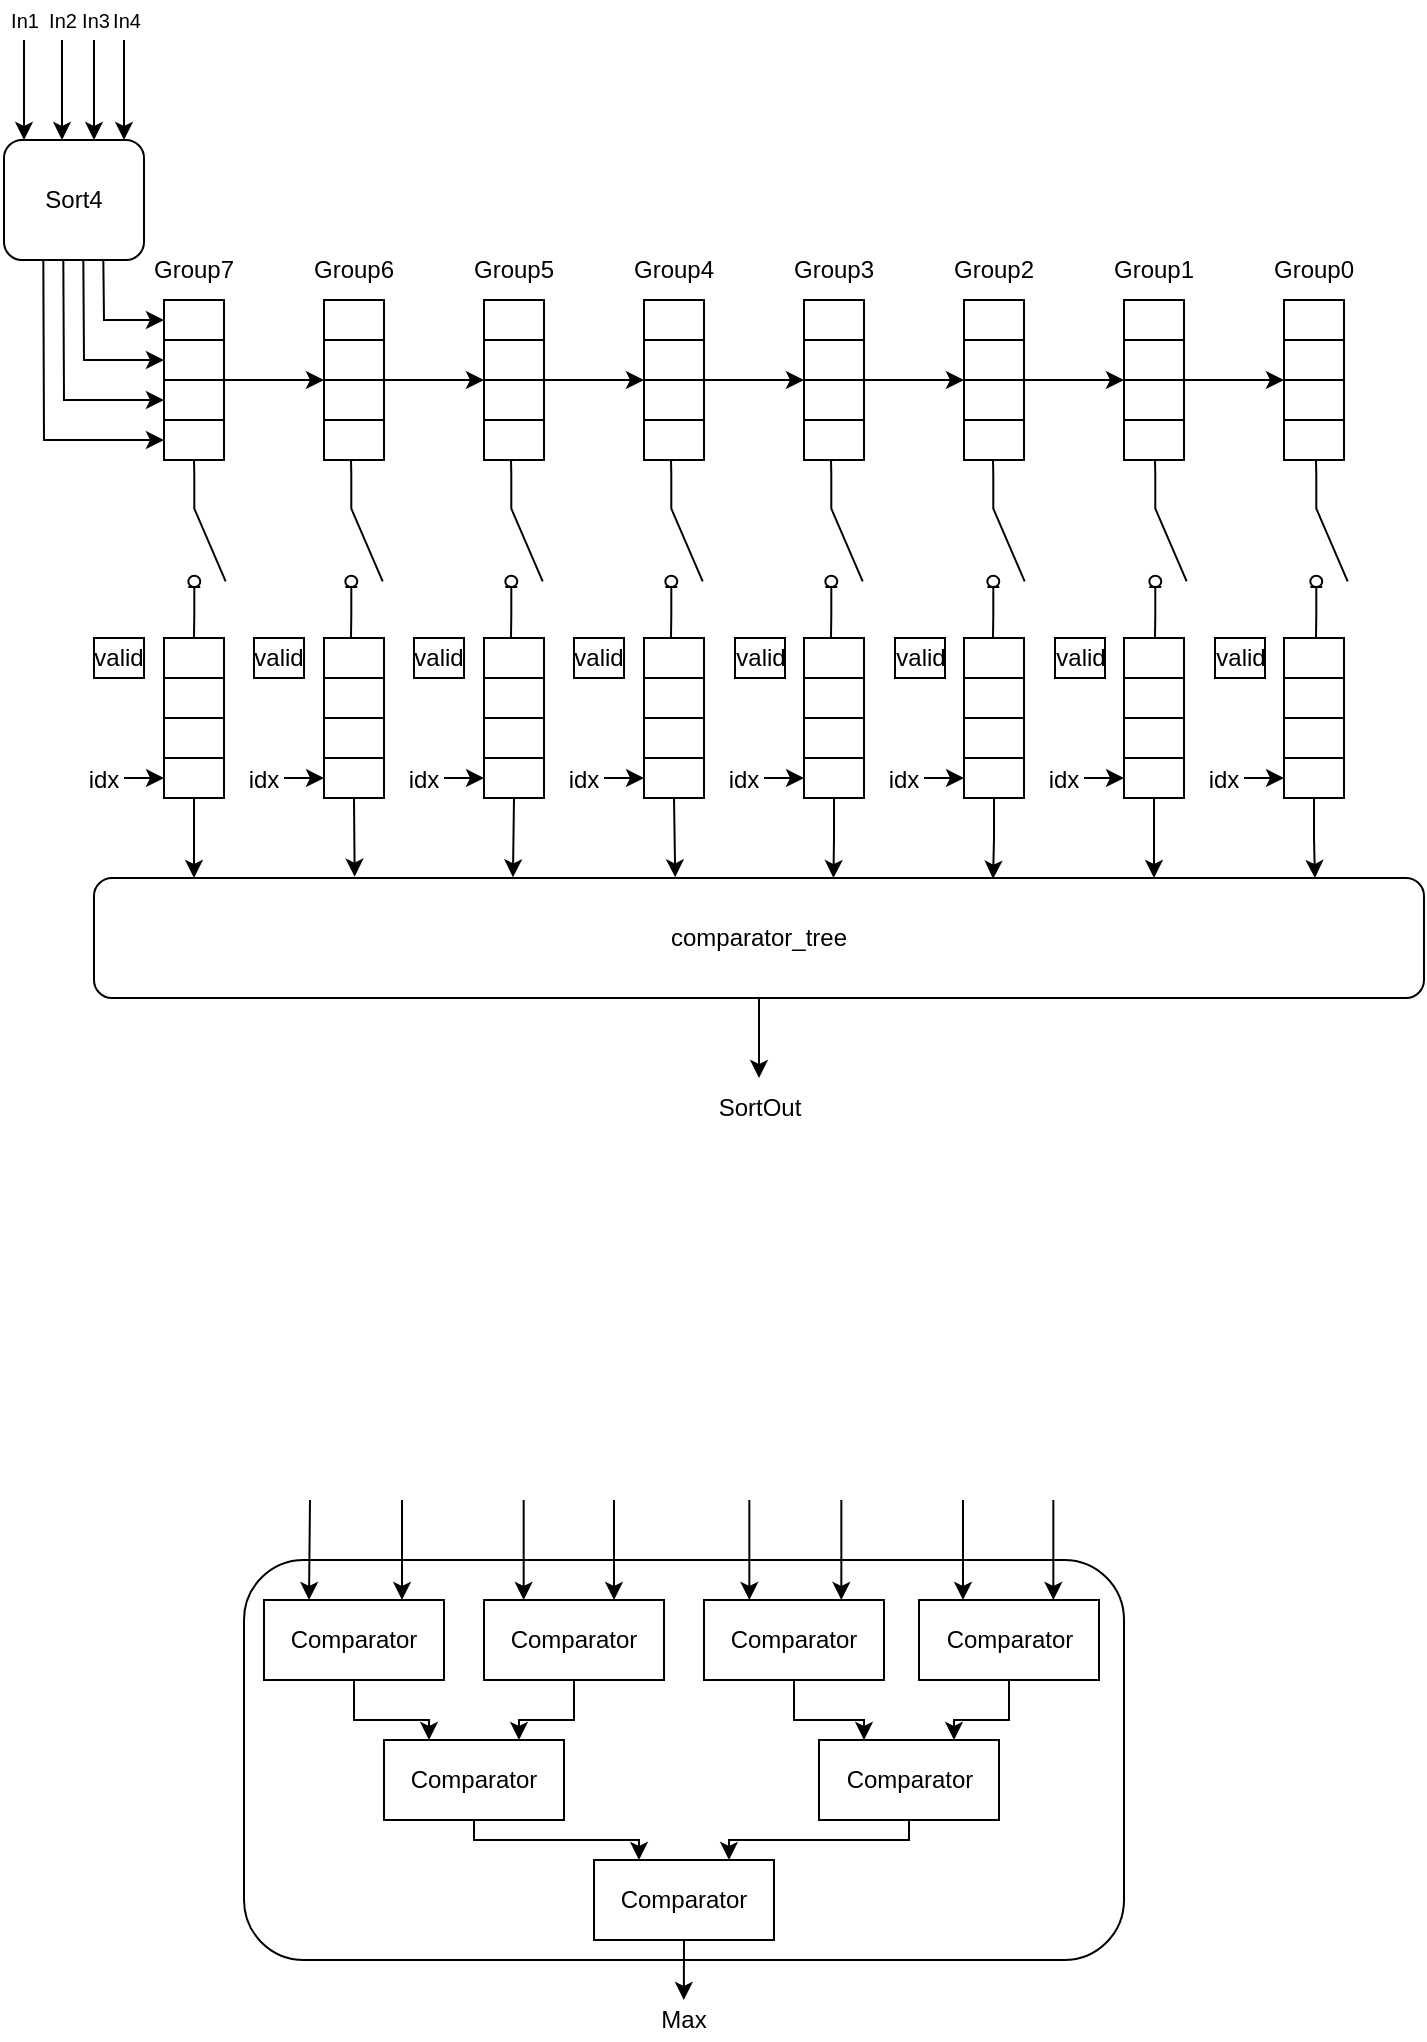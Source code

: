 <mxfile version="26.0.16">
  <diagram name="第 1 页" id="Wlv5GDjek6-BiEIf7pZ7">
    <mxGraphModel dx="757" dy="566" grid="1" gridSize="10" guides="1" tooltips="1" connect="1" arrows="1" fold="1" page="1" pageScale="1" pageWidth="827" pageHeight="1169" math="0" shadow="0">
      <root>
        <mxCell id="0" />
        <mxCell id="1" parent="0" />
        <mxCell id="5nlbrnrHqusviab2SxcN-7" value="Sort4" style="rounded=1;whiteSpace=wrap;html=1;" vertex="1" parent="1">
          <mxGeometry x="90" y="150" width="70" height="60" as="geometry" />
        </mxCell>
        <mxCell id="5nlbrnrHqusviab2SxcN-2" value="" style="endArrow=classic;html=1;rounded=0;entryX=0;entryY=0;entryDx=0;entryDy=0;" edge="1" parent="1">
          <mxGeometry width="50" height="50" relative="1" as="geometry">
            <mxPoint x="119" y="100" as="sourcePoint" />
            <mxPoint x="119" y="150" as="targetPoint" />
          </mxGeometry>
        </mxCell>
        <mxCell id="5nlbrnrHqusviab2SxcN-3" value="" style="endArrow=classic;html=1;rounded=0;entryX=0;entryY=0;entryDx=0;entryDy=0;" edge="1" parent="1">
          <mxGeometry width="50" height="50" relative="1" as="geometry">
            <mxPoint x="135" y="100" as="sourcePoint" />
            <mxPoint x="135" y="150" as="targetPoint" />
          </mxGeometry>
        </mxCell>
        <mxCell id="5nlbrnrHqusviab2SxcN-4" value="" style="endArrow=classic;html=1;rounded=0;entryX=0;entryY=0;entryDx=0;entryDy=0;" edge="1" parent="1">
          <mxGeometry width="50" height="50" relative="1" as="geometry">
            <mxPoint x="150" y="100" as="sourcePoint" />
            <mxPoint x="150" y="150" as="targetPoint" />
          </mxGeometry>
        </mxCell>
        <mxCell id="5nlbrnrHqusviab2SxcN-5" value="" style="endArrow=classic;html=1;rounded=0;entryX=0;entryY=0;entryDx=0;entryDy=0;" edge="1" parent="1">
          <mxGeometry width="50" height="50" relative="1" as="geometry">
            <mxPoint x="100" y="100" as="sourcePoint" />
            <mxPoint x="100" y="150" as="targetPoint" />
          </mxGeometry>
        </mxCell>
        <mxCell id="5nlbrnrHqusviab2SxcN-12" value="" style="endArrow=classic;html=1;rounded=0;entryX=0;entryY=0.5;entryDx=0;entryDy=0;" edge="1" parent="1">
          <mxGeometry width="50" height="50" relative="1" as="geometry">
            <mxPoint x="119.66" y="210" as="sourcePoint" />
            <mxPoint x="170.0" y="280.0" as="targetPoint" />
            <Array as="points">
              <mxPoint x="120" y="280" />
            </Array>
          </mxGeometry>
        </mxCell>
        <mxCell id="5nlbrnrHqusviab2SxcN-13" value="" style="endArrow=classic;html=1;rounded=0;entryX=0;entryY=0.5;entryDx=0;entryDy=0;" edge="1" parent="1">
          <mxGeometry width="50" height="50" relative="1" as="geometry">
            <mxPoint x="129.66" y="210" as="sourcePoint" />
            <mxPoint x="170.0" y="260" as="targetPoint" />
            <Array as="points">
              <mxPoint x="130" y="260" />
            </Array>
          </mxGeometry>
        </mxCell>
        <mxCell id="5nlbrnrHqusviab2SxcN-14" value="" style="endArrow=classic;html=1;rounded=0;entryX=0;entryY=0.5;entryDx=0;entryDy=0;" edge="1" parent="1">
          <mxGeometry width="50" height="50" relative="1" as="geometry">
            <mxPoint x="139.66" y="210" as="sourcePoint" />
            <mxPoint x="170.0" y="240" as="targetPoint" />
            <Array as="points">
              <mxPoint x="140" y="240" />
            </Array>
          </mxGeometry>
        </mxCell>
        <mxCell id="5nlbrnrHqusviab2SxcN-15" value="" style="endArrow=classic;html=1;rounded=0;entryX=0;entryY=0.5;entryDx=0;entryDy=0;" edge="1" parent="1">
          <mxGeometry width="50" height="50" relative="1" as="geometry">
            <mxPoint x="109.66" y="210" as="sourcePoint" />
            <mxPoint x="170.0" y="300.0" as="targetPoint" />
            <Array as="points">
              <mxPoint x="110" y="300" />
            </Array>
          </mxGeometry>
        </mxCell>
        <mxCell id="5nlbrnrHqusviab2SxcN-26" value="" style="group" vertex="1" connectable="0" parent="1">
          <mxGeometry x="170" y="230" width="45" height="80" as="geometry" />
        </mxCell>
        <mxCell id="5nlbrnrHqusviab2SxcN-17" value="" style="rounded=0;whiteSpace=wrap;html=1;" vertex="1" parent="5nlbrnrHqusviab2SxcN-26">
          <mxGeometry width="30" height="80" as="geometry" />
        </mxCell>
        <mxCell id="5nlbrnrHqusviab2SxcN-18" value="" style="rounded=0;whiteSpace=wrap;html=1;" vertex="1" parent="5nlbrnrHqusviab2SxcN-26">
          <mxGeometry y="20" width="30" height="20" as="geometry" />
        </mxCell>
        <mxCell id="5nlbrnrHqusviab2SxcN-19" value="" style="rounded=0;whiteSpace=wrap;html=1;movable=1;resizable=1;rotatable=1;deletable=1;editable=1;locked=0;connectable=1;" vertex="1" parent="5nlbrnrHqusviab2SxcN-26">
          <mxGeometry y="60" width="30" height="20" as="geometry" />
        </mxCell>
        <mxCell id="5nlbrnrHqusviab2SxcN-132" value="Group7" style="text;html=1;align=center;verticalAlign=middle;whiteSpace=wrap;rounded=0;" vertex="1" parent="5nlbrnrHqusviab2SxcN-26">
          <mxGeometry x="-15" y="-30" width="60" height="30" as="geometry" />
        </mxCell>
        <mxCell id="5nlbrnrHqusviab2SxcN-27" value="" style="group" vertex="1" connectable="0" parent="1">
          <mxGeometry x="250" y="230" width="30" height="80" as="geometry" />
        </mxCell>
        <mxCell id="5nlbrnrHqusviab2SxcN-23" value="" style="rounded=0;whiteSpace=wrap;html=1;" vertex="1" parent="5nlbrnrHqusviab2SxcN-27">
          <mxGeometry width="30" height="80" as="geometry" />
        </mxCell>
        <mxCell id="5nlbrnrHqusviab2SxcN-24" value="" style="rounded=0;whiteSpace=wrap;html=1;" vertex="1" parent="5nlbrnrHqusviab2SxcN-27">
          <mxGeometry y="20" width="30" height="20" as="geometry" />
        </mxCell>
        <mxCell id="5nlbrnrHqusviab2SxcN-25" value="" style="rounded=0;whiteSpace=wrap;html=1;movable=1;resizable=1;rotatable=1;deletable=1;editable=1;locked=0;connectable=1;" vertex="1" parent="5nlbrnrHqusviab2SxcN-27">
          <mxGeometry y="60" width="30" height="20" as="geometry" />
        </mxCell>
        <mxCell id="5nlbrnrHqusviab2SxcN-30" style="edgeStyle=orthogonalEdgeStyle;rounded=0;orthogonalLoop=1;jettySize=auto;html=1;exitX=1;exitY=1;exitDx=0;exitDy=0;entryX=0;entryY=1;entryDx=0;entryDy=0;" edge="1" parent="1" target="5nlbrnrHqusviab2SxcN-33">
          <mxGeometry relative="1" as="geometry">
            <mxPoint x="310.0" y="269.862" as="targetPoint" />
            <mxPoint x="280" y="270" as="sourcePoint" />
            <Array as="points">
              <mxPoint x="320" y="270" />
              <mxPoint x="320" y="270" />
            </Array>
          </mxGeometry>
        </mxCell>
        <mxCell id="5nlbrnrHqusviab2SxcN-31" value="" style="group" vertex="1" connectable="0" parent="1">
          <mxGeometry x="330" y="230" width="30" height="80" as="geometry" />
        </mxCell>
        <mxCell id="5nlbrnrHqusviab2SxcN-32" value="" style="rounded=0;whiteSpace=wrap;html=1;" vertex="1" parent="5nlbrnrHqusviab2SxcN-31">
          <mxGeometry width="30" height="80" as="geometry" />
        </mxCell>
        <mxCell id="5nlbrnrHqusviab2SxcN-33" value="" style="rounded=0;whiteSpace=wrap;html=1;" vertex="1" parent="5nlbrnrHqusviab2SxcN-31">
          <mxGeometry y="20" width="30" height="20" as="geometry" />
        </mxCell>
        <mxCell id="5nlbrnrHqusviab2SxcN-34" value="" style="rounded=0;whiteSpace=wrap;html=1;movable=1;resizable=1;rotatable=1;deletable=1;editable=1;locked=0;connectable=1;" vertex="1" parent="5nlbrnrHqusviab2SxcN-31">
          <mxGeometry y="60" width="30" height="20" as="geometry" />
        </mxCell>
        <mxCell id="5nlbrnrHqusviab2SxcN-35" style="edgeStyle=orthogonalEdgeStyle;rounded=0;orthogonalLoop=1;jettySize=auto;html=1;exitX=1;exitY=1;exitDx=0;exitDy=0;entryX=0;entryY=1;entryDx=0;entryDy=0;" edge="1" parent="1" target="5nlbrnrHqusviab2SxcN-38">
          <mxGeometry relative="1" as="geometry">
            <mxPoint x="390.0" y="269.862" as="targetPoint" />
            <mxPoint x="360" y="270" as="sourcePoint" />
            <Array as="points">
              <mxPoint x="400" y="270" />
              <mxPoint x="400" y="270" />
            </Array>
          </mxGeometry>
        </mxCell>
        <mxCell id="5nlbrnrHqusviab2SxcN-36" value="" style="group" vertex="1" connectable="0" parent="1">
          <mxGeometry x="410" y="230" width="30" height="80" as="geometry" />
        </mxCell>
        <mxCell id="5nlbrnrHqusviab2SxcN-37" value="" style="rounded=0;whiteSpace=wrap;html=1;" vertex="1" parent="5nlbrnrHqusviab2SxcN-36">
          <mxGeometry width="30" height="80" as="geometry" />
        </mxCell>
        <mxCell id="5nlbrnrHqusviab2SxcN-38" value="" style="rounded=0;whiteSpace=wrap;html=1;" vertex="1" parent="5nlbrnrHqusviab2SxcN-36">
          <mxGeometry y="20" width="30" height="20" as="geometry" />
        </mxCell>
        <mxCell id="5nlbrnrHqusviab2SxcN-39" value="" style="rounded=0;whiteSpace=wrap;html=1;movable=1;resizable=1;rotatable=1;deletable=1;editable=1;locked=0;connectable=1;" vertex="1" parent="5nlbrnrHqusviab2SxcN-36">
          <mxGeometry y="60" width="30" height="20" as="geometry" />
        </mxCell>
        <mxCell id="5nlbrnrHqusviab2SxcN-40" style="edgeStyle=orthogonalEdgeStyle;rounded=0;orthogonalLoop=1;jettySize=auto;html=1;exitX=1;exitY=1;exitDx=0;exitDy=0;entryX=0;entryY=0.5;entryDx=0;entryDy=0;" edge="1" parent="1" target="5nlbrnrHqusviab2SxcN-42">
          <mxGeometry relative="1" as="geometry">
            <mxPoint x="470.0" y="269.862" as="targetPoint" />
            <mxPoint x="440" y="270" as="sourcePoint" />
            <Array as="points">
              <mxPoint x="460" y="270" />
              <mxPoint x="460" y="270" />
            </Array>
          </mxGeometry>
        </mxCell>
        <mxCell id="5nlbrnrHqusviab2SxcN-41" value="" style="group" vertex="1" connectable="0" parent="1">
          <mxGeometry x="490" y="230" width="30" height="80" as="geometry" />
        </mxCell>
        <mxCell id="5nlbrnrHqusviab2SxcN-42" value="" style="rounded=0;whiteSpace=wrap;html=1;" vertex="1" parent="5nlbrnrHqusviab2SxcN-41">
          <mxGeometry width="30" height="80" as="geometry" />
        </mxCell>
        <mxCell id="5nlbrnrHqusviab2SxcN-43" value="" style="rounded=0;whiteSpace=wrap;html=1;" vertex="1" parent="5nlbrnrHqusviab2SxcN-41">
          <mxGeometry y="20" width="30" height="20" as="geometry" />
        </mxCell>
        <mxCell id="5nlbrnrHqusviab2SxcN-44" value="" style="rounded=0;whiteSpace=wrap;html=1;movable=1;resizable=1;rotatable=1;deletable=1;editable=1;locked=0;connectable=1;" vertex="1" parent="5nlbrnrHqusviab2SxcN-41">
          <mxGeometry y="60" width="30" height="20" as="geometry" />
        </mxCell>
        <mxCell id="5nlbrnrHqusviab2SxcN-45" style="edgeStyle=orthogonalEdgeStyle;rounded=0;orthogonalLoop=1;jettySize=auto;html=1;exitX=1;exitY=1;exitDx=0;exitDy=0;entryX=0;entryY=1;entryDx=0;entryDy=0;" edge="1" parent="1" target="5nlbrnrHqusviab2SxcN-48">
          <mxGeometry relative="1" as="geometry">
            <mxPoint x="550.0" y="269.862" as="targetPoint" />
            <mxPoint x="520" y="270" as="sourcePoint" />
            <Array as="points">
              <mxPoint x="560" y="270" />
              <mxPoint x="560" y="270" />
            </Array>
          </mxGeometry>
        </mxCell>
        <mxCell id="5nlbrnrHqusviab2SxcN-46" value="" style="group" vertex="1" connectable="0" parent="1">
          <mxGeometry x="570" y="230" width="45" height="80" as="geometry" />
        </mxCell>
        <mxCell id="5nlbrnrHqusviab2SxcN-47" value="" style="rounded=0;whiteSpace=wrap;html=1;" vertex="1" parent="5nlbrnrHqusviab2SxcN-46">
          <mxGeometry width="30" height="80" as="geometry" />
        </mxCell>
        <mxCell id="5nlbrnrHqusviab2SxcN-48" value="" style="rounded=0;whiteSpace=wrap;html=1;" vertex="1" parent="5nlbrnrHqusviab2SxcN-46">
          <mxGeometry y="20" width="30" height="20" as="geometry" />
        </mxCell>
        <mxCell id="5nlbrnrHqusviab2SxcN-49" value="" style="rounded=0;whiteSpace=wrap;html=1;movable=1;resizable=1;rotatable=1;deletable=1;editable=1;locked=0;connectable=1;" vertex="1" parent="5nlbrnrHqusviab2SxcN-46">
          <mxGeometry y="60" width="30" height="20" as="geometry" />
        </mxCell>
        <mxCell id="5nlbrnrHqusviab2SxcN-137" value="Group2" style="text;html=1;align=center;verticalAlign=middle;whiteSpace=wrap;rounded=0;" vertex="1" parent="5nlbrnrHqusviab2SxcN-46">
          <mxGeometry x="-15" y="-30" width="60" height="30" as="geometry" />
        </mxCell>
        <mxCell id="5nlbrnrHqusviab2SxcN-50" style="edgeStyle=orthogonalEdgeStyle;rounded=0;orthogonalLoop=1;jettySize=auto;html=1;exitX=1;exitY=1;exitDx=0;exitDy=0;entryX=0;entryY=1;entryDx=0;entryDy=0;" edge="1" parent="1" target="5nlbrnrHqusviab2SxcN-53">
          <mxGeometry relative="1" as="geometry">
            <mxPoint x="630.0" y="269.862" as="targetPoint" />
            <mxPoint x="600" y="270" as="sourcePoint" />
            <Array as="points">
              <mxPoint x="640" y="270" />
              <mxPoint x="640" y="270" />
            </Array>
          </mxGeometry>
        </mxCell>
        <mxCell id="5nlbrnrHqusviab2SxcN-51" value="" style="group" vertex="1" connectable="0" parent="1">
          <mxGeometry x="650" y="230" width="30" height="80" as="geometry" />
        </mxCell>
        <mxCell id="5nlbrnrHqusviab2SxcN-52" value="" style="rounded=0;whiteSpace=wrap;html=1;" vertex="1" parent="5nlbrnrHqusviab2SxcN-51">
          <mxGeometry width="30" height="80" as="geometry" />
        </mxCell>
        <mxCell id="5nlbrnrHqusviab2SxcN-53" value="" style="rounded=0;whiteSpace=wrap;html=1;" vertex="1" parent="5nlbrnrHqusviab2SxcN-51">
          <mxGeometry y="20" width="30" height="20" as="geometry" />
        </mxCell>
        <mxCell id="5nlbrnrHqusviab2SxcN-54" value="" style="rounded=0;whiteSpace=wrap;html=1;movable=1;resizable=1;rotatable=1;deletable=1;editable=1;locked=0;connectable=1;" vertex="1" parent="5nlbrnrHqusviab2SxcN-51">
          <mxGeometry y="60" width="30" height="20" as="geometry" />
        </mxCell>
        <mxCell id="5nlbrnrHqusviab2SxcN-55" style="edgeStyle=orthogonalEdgeStyle;rounded=0;orthogonalLoop=1;jettySize=auto;html=1;exitX=1;exitY=1;exitDx=0;exitDy=0;entryX=0;entryY=1;entryDx=0;entryDy=0;" edge="1" parent="1" target="5nlbrnrHqusviab2SxcN-58">
          <mxGeometry relative="1" as="geometry">
            <mxPoint x="710.0" y="269.862" as="targetPoint" />
            <mxPoint x="680" y="270" as="sourcePoint" />
            <Array as="points">
              <mxPoint x="720" y="270" />
              <mxPoint x="720" y="270" />
            </Array>
          </mxGeometry>
        </mxCell>
        <mxCell id="5nlbrnrHqusviab2SxcN-56" value="" style="group" vertex="1" connectable="0" parent="1">
          <mxGeometry x="730" y="230" width="45" height="80" as="geometry" />
        </mxCell>
        <mxCell id="5nlbrnrHqusviab2SxcN-57" value="" style="rounded=0;whiteSpace=wrap;html=1;" vertex="1" parent="5nlbrnrHqusviab2SxcN-56">
          <mxGeometry width="30" height="80" as="geometry" />
        </mxCell>
        <mxCell id="5nlbrnrHqusviab2SxcN-58" value="" style="rounded=0;whiteSpace=wrap;html=1;" vertex="1" parent="5nlbrnrHqusviab2SxcN-56">
          <mxGeometry y="20" width="30" height="20" as="geometry" />
        </mxCell>
        <mxCell id="5nlbrnrHqusviab2SxcN-59" value="" style="rounded=0;whiteSpace=wrap;html=1;movable=1;resizable=1;rotatable=1;deletable=1;editable=1;locked=0;connectable=1;" vertex="1" parent="5nlbrnrHqusviab2SxcN-56">
          <mxGeometry y="60" width="30" height="20" as="geometry" />
        </mxCell>
        <mxCell id="5nlbrnrHqusviab2SxcN-139" value="Group0" style="text;html=1;align=center;verticalAlign=middle;whiteSpace=wrap;rounded=0;" vertex="1" parent="5nlbrnrHqusviab2SxcN-56">
          <mxGeometry x="-15" y="-30" width="60" height="30" as="geometry" />
        </mxCell>
        <mxCell id="5nlbrnrHqusviab2SxcN-28" style="edgeStyle=orthogonalEdgeStyle;rounded=0;orthogonalLoop=1;jettySize=auto;html=1;exitX=1;exitY=1;exitDx=0;exitDy=0;entryX=0;entryY=1;entryDx=0;entryDy=0;" edge="1" parent="1" source="5nlbrnrHqusviab2SxcN-18" target="5nlbrnrHqusviab2SxcN-24">
          <mxGeometry relative="1" as="geometry">
            <mxPoint x="230.0" y="269.862" as="targetPoint" />
            <Array as="points">
              <mxPoint x="220" y="270" />
              <mxPoint x="220" y="270" />
            </Array>
          </mxGeometry>
        </mxCell>
        <mxCell id="5nlbrnrHqusviab2SxcN-126" value="" style="group" vertex="1" connectable="0" parent="1">
          <mxGeometry x="135" y="399" width="665" height="220" as="geometry" />
        </mxCell>
        <mxCell id="5nlbrnrHqusviab2SxcN-60" value="" style="group" vertex="1" connectable="0" parent="5nlbrnrHqusviab2SxcN-126">
          <mxGeometry x="35" width="30" height="80" as="geometry" />
        </mxCell>
        <mxCell id="5nlbrnrHqusviab2SxcN-61" value="" style="rounded=0;whiteSpace=wrap;html=1;" vertex="1" parent="5nlbrnrHqusviab2SxcN-60">
          <mxGeometry width="30" height="80" as="geometry" />
        </mxCell>
        <mxCell id="5nlbrnrHqusviab2SxcN-63" value="" style="rounded=0;whiteSpace=wrap;html=1;" vertex="1" parent="5nlbrnrHqusviab2SxcN-60">
          <mxGeometry y="20" width="30" height="20" as="geometry" />
        </mxCell>
        <mxCell id="5nlbrnrHqusviab2SxcN-64" value="" style="rounded=0;whiteSpace=wrap;html=1;movable=1;resizable=1;rotatable=1;deletable=1;editable=1;locked=0;connectable=1;" vertex="1" parent="5nlbrnrHqusviab2SxcN-60">
          <mxGeometry y="60" width="30" height="20" as="geometry" />
        </mxCell>
        <mxCell id="5nlbrnrHqusviab2SxcN-65" value="" style="group" vertex="1" connectable="0" parent="5nlbrnrHqusviab2SxcN-126">
          <mxGeometry x="115" width="30" height="80" as="geometry" />
        </mxCell>
        <mxCell id="5nlbrnrHqusviab2SxcN-66" value="" style="rounded=0;whiteSpace=wrap;html=1;" vertex="1" parent="5nlbrnrHqusviab2SxcN-65">
          <mxGeometry width="30" height="80" as="geometry" />
        </mxCell>
        <mxCell id="5nlbrnrHqusviab2SxcN-67" value="" style="rounded=0;whiteSpace=wrap;html=1;" vertex="1" parent="5nlbrnrHqusviab2SxcN-65">
          <mxGeometry y="20" width="30" height="20" as="geometry" />
        </mxCell>
        <mxCell id="5nlbrnrHqusviab2SxcN-68" value="" style="rounded=0;whiteSpace=wrap;html=1;movable=1;resizable=1;rotatable=1;deletable=1;editable=1;locked=0;connectable=1;" vertex="1" parent="5nlbrnrHqusviab2SxcN-65">
          <mxGeometry y="60" width="30" height="20" as="geometry" />
        </mxCell>
        <mxCell id="5nlbrnrHqusviab2SxcN-70" value="" style="group" vertex="1" connectable="0" parent="5nlbrnrHqusviab2SxcN-126">
          <mxGeometry x="195" width="30" height="80" as="geometry" />
        </mxCell>
        <mxCell id="5nlbrnrHqusviab2SxcN-71" value="" style="rounded=0;whiteSpace=wrap;html=1;" vertex="1" parent="5nlbrnrHqusviab2SxcN-70">
          <mxGeometry width="30" height="80" as="geometry" />
        </mxCell>
        <mxCell id="5nlbrnrHqusviab2SxcN-72" value="" style="rounded=0;whiteSpace=wrap;html=1;" vertex="1" parent="5nlbrnrHqusviab2SxcN-70">
          <mxGeometry y="20" width="30" height="20" as="geometry" />
        </mxCell>
        <mxCell id="5nlbrnrHqusviab2SxcN-73" value="" style="rounded=0;whiteSpace=wrap;html=1;movable=1;resizable=1;rotatable=1;deletable=1;editable=1;locked=0;connectable=1;" vertex="1" parent="5nlbrnrHqusviab2SxcN-70">
          <mxGeometry y="60" width="30" height="20" as="geometry" />
        </mxCell>
        <mxCell id="5nlbrnrHqusviab2SxcN-75" value="" style="group" vertex="1" connectable="0" parent="5nlbrnrHqusviab2SxcN-126">
          <mxGeometry x="275" width="30" height="80" as="geometry" />
        </mxCell>
        <mxCell id="5nlbrnrHqusviab2SxcN-76" value="" style="rounded=0;whiteSpace=wrap;html=1;" vertex="1" parent="5nlbrnrHqusviab2SxcN-75">
          <mxGeometry width="30" height="80" as="geometry" />
        </mxCell>
        <mxCell id="5nlbrnrHqusviab2SxcN-77" value="" style="rounded=0;whiteSpace=wrap;html=1;" vertex="1" parent="5nlbrnrHqusviab2SxcN-75">
          <mxGeometry y="20" width="30" height="20" as="geometry" />
        </mxCell>
        <mxCell id="5nlbrnrHqusviab2SxcN-78" value="" style="rounded=0;whiteSpace=wrap;html=1;movable=1;resizable=1;rotatable=1;deletable=1;editable=1;locked=0;connectable=1;" vertex="1" parent="5nlbrnrHqusviab2SxcN-75">
          <mxGeometry y="60" width="30" height="20" as="geometry" />
        </mxCell>
        <mxCell id="5nlbrnrHqusviab2SxcN-80" value="" style="group" vertex="1" connectable="0" parent="5nlbrnrHqusviab2SxcN-126">
          <mxGeometry x="355" width="30" height="80" as="geometry" />
        </mxCell>
        <mxCell id="5nlbrnrHqusviab2SxcN-81" value="" style="rounded=0;whiteSpace=wrap;html=1;" vertex="1" parent="5nlbrnrHqusviab2SxcN-80">
          <mxGeometry width="30" height="80" as="geometry" />
        </mxCell>
        <mxCell id="5nlbrnrHqusviab2SxcN-82" value="" style="rounded=0;whiteSpace=wrap;html=1;" vertex="1" parent="5nlbrnrHqusviab2SxcN-80">
          <mxGeometry y="20" width="30" height="20" as="geometry" />
        </mxCell>
        <mxCell id="5nlbrnrHqusviab2SxcN-83" value="" style="rounded=0;whiteSpace=wrap;html=1;movable=1;resizable=1;rotatable=1;deletable=1;editable=1;locked=0;connectable=1;" vertex="1" parent="5nlbrnrHqusviab2SxcN-80">
          <mxGeometry y="60" width="30" height="20" as="geometry" />
        </mxCell>
        <mxCell id="5nlbrnrHqusviab2SxcN-85" value="" style="group" vertex="1" connectable="0" parent="5nlbrnrHqusviab2SxcN-126">
          <mxGeometry x="435" width="30" height="80" as="geometry" />
        </mxCell>
        <mxCell id="5nlbrnrHqusviab2SxcN-86" value="" style="rounded=0;whiteSpace=wrap;html=1;" vertex="1" parent="5nlbrnrHqusviab2SxcN-85">
          <mxGeometry width="30" height="80" as="geometry" />
        </mxCell>
        <mxCell id="5nlbrnrHqusviab2SxcN-87" value="" style="rounded=0;whiteSpace=wrap;html=1;" vertex="1" parent="5nlbrnrHqusviab2SxcN-85">
          <mxGeometry y="20" width="30" height="20" as="geometry" />
        </mxCell>
        <mxCell id="5nlbrnrHqusviab2SxcN-88" value="" style="rounded=0;whiteSpace=wrap;html=1;movable=1;resizable=1;rotatable=1;deletable=1;editable=1;locked=0;connectable=1;" vertex="1" parent="5nlbrnrHqusviab2SxcN-85">
          <mxGeometry y="60" width="30" height="20" as="geometry" />
        </mxCell>
        <mxCell id="5nlbrnrHqusviab2SxcN-90" value="" style="group" vertex="1" connectable="0" parent="5nlbrnrHqusviab2SxcN-126">
          <mxGeometry x="515" width="30" height="80" as="geometry" />
        </mxCell>
        <mxCell id="5nlbrnrHqusviab2SxcN-91" value="" style="rounded=0;whiteSpace=wrap;html=1;" vertex="1" parent="5nlbrnrHqusviab2SxcN-90">
          <mxGeometry width="30" height="80" as="geometry" />
        </mxCell>
        <mxCell id="5nlbrnrHqusviab2SxcN-92" value="" style="rounded=0;whiteSpace=wrap;html=1;" vertex="1" parent="5nlbrnrHqusviab2SxcN-90">
          <mxGeometry y="20" width="30" height="20" as="geometry" />
        </mxCell>
        <mxCell id="5nlbrnrHqusviab2SxcN-93" value="" style="rounded=0;whiteSpace=wrap;html=1;movable=1;resizable=1;rotatable=1;deletable=1;editable=1;locked=0;connectable=1;" vertex="1" parent="5nlbrnrHqusviab2SxcN-90">
          <mxGeometry y="60" width="30" height="20" as="geometry" />
        </mxCell>
        <mxCell id="5nlbrnrHqusviab2SxcN-95" value="" style="group" vertex="1" connectable="0" parent="5nlbrnrHqusviab2SxcN-126">
          <mxGeometry x="595" width="30" height="80" as="geometry" />
        </mxCell>
        <mxCell id="5nlbrnrHqusviab2SxcN-96" value="" style="rounded=0;whiteSpace=wrap;html=1;" vertex="1" parent="5nlbrnrHqusviab2SxcN-95">
          <mxGeometry width="30" height="80" as="geometry" />
        </mxCell>
        <mxCell id="5nlbrnrHqusviab2SxcN-97" value="" style="rounded=0;whiteSpace=wrap;html=1;" vertex="1" parent="5nlbrnrHqusviab2SxcN-95">
          <mxGeometry y="20" width="30" height="20" as="geometry" />
        </mxCell>
        <mxCell id="5nlbrnrHqusviab2SxcN-98" value="" style="rounded=0;whiteSpace=wrap;html=1;movable=1;resizable=1;rotatable=1;deletable=1;editable=1;locked=0;connectable=1;" vertex="1" parent="5nlbrnrHqusviab2SxcN-95">
          <mxGeometry y="60" width="30" height="20" as="geometry" />
        </mxCell>
        <mxCell id="5nlbrnrHqusviab2SxcN-100" value="" style="endArrow=classic;html=1;rounded=0;" edge="1" parent="5nlbrnrHqusviab2SxcN-126">
          <mxGeometry width="50" height="50" relative="1" as="geometry">
            <mxPoint x="15" y="70" as="sourcePoint" />
            <mxPoint x="35" y="70" as="targetPoint" />
          </mxGeometry>
        </mxCell>
        <mxCell id="5nlbrnrHqusviab2SxcN-101" value="" style="endArrow=classic;html=1;rounded=0;" edge="1" parent="5nlbrnrHqusviab2SxcN-126">
          <mxGeometry width="50" height="50" relative="1" as="geometry">
            <mxPoint x="95" y="70" as="sourcePoint" />
            <mxPoint x="115" y="70" as="targetPoint" />
          </mxGeometry>
        </mxCell>
        <mxCell id="5nlbrnrHqusviab2SxcN-102" value="" style="endArrow=classic;html=1;rounded=0;" edge="1" parent="5nlbrnrHqusviab2SxcN-126">
          <mxGeometry width="50" height="50" relative="1" as="geometry">
            <mxPoint x="175" y="70" as="sourcePoint" />
            <mxPoint x="195" y="70" as="targetPoint" />
          </mxGeometry>
        </mxCell>
        <mxCell id="5nlbrnrHqusviab2SxcN-103" value="" style="endArrow=classic;html=1;rounded=0;" edge="1" parent="5nlbrnrHqusviab2SxcN-126">
          <mxGeometry width="50" height="50" relative="1" as="geometry">
            <mxPoint x="255" y="70" as="sourcePoint" />
            <mxPoint x="275" y="70" as="targetPoint" />
          </mxGeometry>
        </mxCell>
        <mxCell id="5nlbrnrHqusviab2SxcN-104" value="" style="endArrow=classic;html=1;rounded=0;" edge="1" parent="5nlbrnrHqusviab2SxcN-126">
          <mxGeometry width="50" height="50" relative="1" as="geometry">
            <mxPoint x="335" y="70" as="sourcePoint" />
            <mxPoint x="355" y="70" as="targetPoint" />
          </mxGeometry>
        </mxCell>
        <mxCell id="5nlbrnrHqusviab2SxcN-105" value="" style="endArrow=classic;html=1;rounded=0;" edge="1" parent="5nlbrnrHqusviab2SxcN-126">
          <mxGeometry width="50" height="50" relative="1" as="geometry">
            <mxPoint x="415" y="70" as="sourcePoint" />
            <mxPoint x="435" y="70" as="targetPoint" />
          </mxGeometry>
        </mxCell>
        <mxCell id="5nlbrnrHqusviab2SxcN-106" value="" style="endArrow=classic;html=1;rounded=0;" edge="1" parent="5nlbrnrHqusviab2SxcN-126">
          <mxGeometry width="50" height="50" relative="1" as="geometry">
            <mxPoint x="495" y="70" as="sourcePoint" />
            <mxPoint x="515" y="70" as="targetPoint" />
          </mxGeometry>
        </mxCell>
        <mxCell id="5nlbrnrHqusviab2SxcN-107" value="" style="endArrow=classic;html=1;rounded=0;" edge="1" parent="5nlbrnrHqusviab2SxcN-126">
          <mxGeometry width="50" height="50" relative="1" as="geometry">
            <mxPoint x="575" y="70" as="sourcePoint" />
            <mxPoint x="595" y="70" as="targetPoint" />
          </mxGeometry>
        </mxCell>
        <mxCell id="5nlbrnrHqusviab2SxcN-108" value="valid" style="rounded=0;whiteSpace=wrap;html=1;" vertex="1" parent="5nlbrnrHqusviab2SxcN-126">
          <mxGeometry width="25" height="20" as="geometry" />
        </mxCell>
        <mxCell id="5nlbrnrHqusviab2SxcN-109" value="valid" style="rounded=0;whiteSpace=wrap;html=1;" vertex="1" parent="5nlbrnrHqusviab2SxcN-126">
          <mxGeometry x="80" width="25" height="20" as="geometry" />
        </mxCell>
        <mxCell id="5nlbrnrHqusviab2SxcN-110" value="valid" style="rounded=0;whiteSpace=wrap;html=1;" vertex="1" parent="5nlbrnrHqusviab2SxcN-126">
          <mxGeometry x="160" width="25" height="20" as="geometry" />
        </mxCell>
        <mxCell id="5nlbrnrHqusviab2SxcN-111" value="valid" style="rounded=0;whiteSpace=wrap;html=1;" vertex="1" parent="5nlbrnrHqusviab2SxcN-126">
          <mxGeometry x="240" width="25" height="20" as="geometry" />
        </mxCell>
        <mxCell id="5nlbrnrHqusviab2SxcN-112" value="valid" style="rounded=0;whiteSpace=wrap;html=1;" vertex="1" parent="5nlbrnrHqusviab2SxcN-126">
          <mxGeometry x="320.5" width="25" height="20" as="geometry" />
        </mxCell>
        <mxCell id="5nlbrnrHqusviab2SxcN-113" value="valid" style="rounded=0;whiteSpace=wrap;html=1;" vertex="1" parent="5nlbrnrHqusviab2SxcN-126">
          <mxGeometry x="400.5" width="25" height="20" as="geometry" />
        </mxCell>
        <mxCell id="5nlbrnrHqusviab2SxcN-114" value="valid" style="rounded=0;whiteSpace=wrap;html=1;" vertex="1" parent="5nlbrnrHqusviab2SxcN-126">
          <mxGeometry x="480.5" width="25" height="20" as="geometry" />
        </mxCell>
        <mxCell id="5nlbrnrHqusviab2SxcN-115" value="valid" style="rounded=0;whiteSpace=wrap;html=1;" vertex="1" parent="5nlbrnrHqusviab2SxcN-126">
          <mxGeometry x="560.5" width="25" height="20" as="geometry" />
        </mxCell>
        <mxCell id="5nlbrnrHqusviab2SxcN-125" style="edgeStyle=orthogonalEdgeStyle;rounded=0;orthogonalLoop=1;jettySize=auto;html=1;exitX=0.5;exitY=1;exitDx=0;exitDy=0;" edge="1" parent="5nlbrnrHqusviab2SxcN-126" source="5nlbrnrHqusviab2SxcN-116">
          <mxGeometry relative="1" as="geometry">
            <mxPoint x="332.5" y="220" as="targetPoint" />
          </mxGeometry>
        </mxCell>
        <mxCell id="5nlbrnrHqusviab2SxcN-116" value="comparator_tree" style="rounded=1;whiteSpace=wrap;html=1;" vertex="1" parent="5nlbrnrHqusviab2SxcN-126">
          <mxGeometry y="120" width="665" height="60" as="geometry" />
        </mxCell>
        <mxCell id="5nlbrnrHqusviab2SxcN-117" style="edgeStyle=orthogonalEdgeStyle;rounded=0;orthogonalLoop=1;jettySize=auto;html=1;exitX=0.5;exitY=1;exitDx=0;exitDy=0;" edge="1" parent="5nlbrnrHqusviab2SxcN-126" source="5nlbrnrHqusviab2SxcN-64">
          <mxGeometry relative="1" as="geometry">
            <mxPoint x="50" y="120" as="targetPoint" />
          </mxGeometry>
        </mxCell>
        <mxCell id="5nlbrnrHqusviab2SxcN-118" style="edgeStyle=orthogonalEdgeStyle;rounded=0;orthogonalLoop=1;jettySize=auto;html=1;exitX=0.5;exitY=1;exitDx=0;exitDy=0;entryX=0.196;entryY=-0.011;entryDx=0;entryDy=0;entryPerimeter=0;" edge="1" parent="5nlbrnrHqusviab2SxcN-126" source="5nlbrnrHqusviab2SxcN-68" target="5nlbrnrHqusviab2SxcN-116">
          <mxGeometry relative="1" as="geometry" />
        </mxCell>
        <mxCell id="5nlbrnrHqusviab2SxcN-119" style="edgeStyle=orthogonalEdgeStyle;rounded=0;orthogonalLoop=1;jettySize=auto;html=1;exitX=0.5;exitY=1;exitDx=0;exitDy=0;entryX=0.315;entryY=-0.006;entryDx=0;entryDy=0;entryPerimeter=0;" edge="1" parent="5nlbrnrHqusviab2SxcN-126" source="5nlbrnrHqusviab2SxcN-73" target="5nlbrnrHqusviab2SxcN-116">
          <mxGeometry relative="1" as="geometry" />
        </mxCell>
        <mxCell id="5nlbrnrHqusviab2SxcN-120" style="edgeStyle=orthogonalEdgeStyle;rounded=0;orthogonalLoop=1;jettySize=auto;html=1;exitX=0.5;exitY=1;exitDx=0;exitDy=0;entryX=0.437;entryY=-0.006;entryDx=0;entryDy=0;entryPerimeter=0;" edge="1" parent="5nlbrnrHqusviab2SxcN-126" source="5nlbrnrHqusviab2SxcN-78" target="5nlbrnrHqusviab2SxcN-116">
          <mxGeometry relative="1" as="geometry" />
        </mxCell>
        <mxCell id="5nlbrnrHqusviab2SxcN-121" style="edgeStyle=orthogonalEdgeStyle;rounded=0;orthogonalLoop=1;jettySize=auto;html=1;exitX=0.5;exitY=1;exitDx=0;exitDy=0;entryX=0.556;entryY=0;entryDx=0;entryDy=0;entryPerimeter=0;" edge="1" parent="5nlbrnrHqusviab2SxcN-126" source="5nlbrnrHqusviab2SxcN-83" target="5nlbrnrHqusviab2SxcN-116">
          <mxGeometry relative="1" as="geometry" />
        </mxCell>
        <mxCell id="5nlbrnrHqusviab2SxcN-122" style="edgeStyle=orthogonalEdgeStyle;rounded=0;orthogonalLoop=1;jettySize=auto;html=1;exitX=0.5;exitY=1;exitDx=0;exitDy=0;entryX=0.676;entryY=0.006;entryDx=0;entryDy=0;entryPerimeter=0;" edge="1" parent="5nlbrnrHqusviab2SxcN-126" source="5nlbrnrHqusviab2SxcN-88" target="5nlbrnrHqusviab2SxcN-116">
          <mxGeometry relative="1" as="geometry" />
        </mxCell>
        <mxCell id="5nlbrnrHqusviab2SxcN-123" style="edgeStyle=orthogonalEdgeStyle;rounded=0;orthogonalLoop=1;jettySize=auto;html=1;exitX=0.5;exitY=1;exitDx=0;exitDy=0;entryX=0.797;entryY=0;entryDx=0;entryDy=0;entryPerimeter=0;" edge="1" parent="5nlbrnrHqusviab2SxcN-126" source="5nlbrnrHqusviab2SxcN-93" target="5nlbrnrHqusviab2SxcN-116">
          <mxGeometry relative="1" as="geometry" />
        </mxCell>
        <mxCell id="5nlbrnrHqusviab2SxcN-124" style="edgeStyle=orthogonalEdgeStyle;rounded=0;orthogonalLoop=1;jettySize=auto;html=1;exitX=0.5;exitY=1;exitDx=0;exitDy=0;entryX=0.918;entryY=0;entryDx=0;entryDy=0;entryPerimeter=0;" edge="1" parent="5nlbrnrHqusviab2SxcN-126" source="5nlbrnrHqusviab2SxcN-98" target="5nlbrnrHqusviab2SxcN-116">
          <mxGeometry relative="1" as="geometry" />
        </mxCell>
        <mxCell id="5nlbrnrHqusviab2SxcN-168" value="idx" style="text;html=1;align=center;verticalAlign=middle;whiteSpace=wrap;rounded=0;" vertex="1" parent="5nlbrnrHqusviab2SxcN-126">
          <mxGeometry x="-5" y="61" width="20" height="19" as="geometry" />
        </mxCell>
        <mxCell id="5nlbrnrHqusviab2SxcN-169" value="idx" style="text;html=1;align=center;verticalAlign=middle;whiteSpace=wrap;rounded=0;" vertex="1" parent="5nlbrnrHqusviab2SxcN-126">
          <mxGeometry x="75" y="61" width="20" height="19" as="geometry" />
        </mxCell>
        <mxCell id="5nlbrnrHqusviab2SxcN-170" value="idx" style="text;html=1;align=center;verticalAlign=middle;whiteSpace=wrap;rounded=0;" vertex="1" parent="5nlbrnrHqusviab2SxcN-126">
          <mxGeometry x="155" y="61" width="20" height="19" as="geometry" />
        </mxCell>
        <mxCell id="5nlbrnrHqusviab2SxcN-171" value="idx" style="text;html=1;align=center;verticalAlign=middle;whiteSpace=wrap;rounded=0;" vertex="1" parent="5nlbrnrHqusviab2SxcN-126">
          <mxGeometry x="235" y="61" width="20" height="19" as="geometry" />
        </mxCell>
        <mxCell id="5nlbrnrHqusviab2SxcN-172" value="idx" style="text;html=1;align=center;verticalAlign=middle;whiteSpace=wrap;rounded=0;" vertex="1" parent="5nlbrnrHqusviab2SxcN-126">
          <mxGeometry x="315" y="61" width="20" height="19" as="geometry" />
        </mxCell>
        <mxCell id="5nlbrnrHqusviab2SxcN-173" value="idx" style="text;html=1;align=center;verticalAlign=middle;whiteSpace=wrap;rounded=0;" vertex="1" parent="5nlbrnrHqusviab2SxcN-126">
          <mxGeometry x="395" y="61" width="20" height="19" as="geometry" />
        </mxCell>
        <mxCell id="5nlbrnrHqusviab2SxcN-174" value="idx" style="text;html=1;align=center;verticalAlign=middle;whiteSpace=wrap;rounded=0;" vertex="1" parent="5nlbrnrHqusviab2SxcN-126">
          <mxGeometry x="475" y="61" width="20" height="19" as="geometry" />
        </mxCell>
        <mxCell id="5nlbrnrHqusviab2SxcN-175" value="idx" style="text;html=1;align=center;verticalAlign=middle;whiteSpace=wrap;rounded=0;" vertex="1" parent="5nlbrnrHqusviab2SxcN-126">
          <mxGeometry x="555" y="61" width="20" height="19" as="geometry" />
        </mxCell>
        <mxCell id="5nlbrnrHqusviab2SxcN-127" value="&lt;font style=&quot;font-size: 10px;&quot;&gt;In1&lt;/font&gt;" style="text;html=1;align=center;verticalAlign=middle;whiteSpace=wrap;rounded=0;" vertex="1" parent="1">
          <mxGeometry x="88" y="80" width="25" height="20" as="geometry" />
        </mxCell>
        <mxCell id="5nlbrnrHqusviab2SxcN-128" value="&lt;font style=&quot;font-size: 10px;&quot;&gt;In2&lt;/font&gt;" style="text;html=1;align=center;verticalAlign=middle;whiteSpace=wrap;rounded=0;" vertex="1" parent="1">
          <mxGeometry x="107" y="80" width="25" height="20" as="geometry" />
        </mxCell>
        <mxCell id="5nlbrnrHqusviab2SxcN-129" value="&lt;font style=&quot;font-size: 10px;&quot;&gt;In3&lt;/font&gt;" style="text;html=1;align=center;verticalAlign=middle;whiteSpace=wrap;rounded=0;" vertex="1" parent="1">
          <mxGeometry x="128" y="80" width="16" height="20" as="geometry" />
        </mxCell>
        <mxCell id="5nlbrnrHqusviab2SxcN-130" value="&lt;font style=&quot;font-size: 10px;&quot;&gt;In4&lt;/font&gt;" style="text;html=1;align=center;verticalAlign=middle;whiteSpace=wrap;rounded=0;" vertex="1" parent="1">
          <mxGeometry x="139" y="80" width="25" height="20" as="geometry" />
        </mxCell>
        <mxCell id="5nlbrnrHqusviab2SxcN-131" value="SortOut" style="text;html=1;align=center;verticalAlign=middle;whiteSpace=wrap;rounded=0;" vertex="1" parent="1">
          <mxGeometry x="437.5" y="619" width="60" height="30" as="geometry" />
        </mxCell>
        <mxCell id="5nlbrnrHqusviab2SxcN-133" value="Group6" style="text;html=1;align=center;verticalAlign=middle;whiteSpace=wrap;rounded=0;" vertex="1" parent="1">
          <mxGeometry x="235" y="200" width="60" height="30" as="geometry" />
        </mxCell>
        <mxCell id="5nlbrnrHqusviab2SxcN-134" value="Group5" style="text;html=1;align=center;verticalAlign=middle;whiteSpace=wrap;rounded=0;" vertex="1" parent="1">
          <mxGeometry x="315" y="200" width="60" height="30" as="geometry" />
        </mxCell>
        <mxCell id="5nlbrnrHqusviab2SxcN-135" value="Group4" style="text;html=1;align=center;verticalAlign=middle;whiteSpace=wrap;rounded=0;" vertex="1" parent="1">
          <mxGeometry x="395" y="200" width="60" height="30" as="geometry" />
        </mxCell>
        <mxCell id="5nlbrnrHqusviab2SxcN-136" value="Group3" style="text;html=1;align=center;verticalAlign=middle;whiteSpace=wrap;rounded=0;" vertex="1" parent="1">
          <mxGeometry x="475" y="200" width="60" height="30" as="geometry" />
        </mxCell>
        <mxCell id="5nlbrnrHqusviab2SxcN-138" value="Group1" style="text;html=1;align=center;verticalAlign=middle;whiteSpace=wrap;rounded=0;" vertex="1" parent="1">
          <mxGeometry x="635" y="200" width="60" height="30" as="geometry" />
        </mxCell>
        <mxCell id="5nlbrnrHqusviab2SxcN-142" style="edgeStyle=orthogonalEdgeStyle;rounded=0;orthogonalLoop=1;jettySize=auto;html=1;exitX=1;exitY=0.84;exitDx=0;exitDy=0;entryX=0.5;entryY=0;entryDx=0;entryDy=0;endArrow=none;startFill=0;" edge="1" parent="1" source="5nlbrnrHqusviab2SxcN-140" target="5nlbrnrHqusviab2SxcN-61">
          <mxGeometry relative="1" as="geometry" />
        </mxCell>
        <mxCell id="5nlbrnrHqusviab2SxcN-140" value="" style="html=1;shape=mxgraph.electrical.electro-mechanical.switchDisconnector;aspect=fixed;elSwitchState=off;rotation=90;" vertex="1" parent="1">
          <mxGeometry x="156.5" y="343.17" width="70" height="18.67" as="geometry" />
        </mxCell>
        <mxCell id="5nlbrnrHqusviab2SxcN-141" style="edgeStyle=orthogonalEdgeStyle;rounded=0;orthogonalLoop=1;jettySize=auto;html=1;exitX=0.5;exitY=1;exitDx=0;exitDy=0;entryX=0;entryY=0.84;entryDx=0;entryDy=0;endArrow=none;startFill=0;" edge="1" parent="1" source="5nlbrnrHqusviab2SxcN-19" target="5nlbrnrHqusviab2SxcN-140">
          <mxGeometry relative="1" as="geometry" />
        </mxCell>
        <mxCell id="5nlbrnrHqusviab2SxcN-143" style="edgeStyle=orthogonalEdgeStyle;rounded=0;orthogonalLoop=1;jettySize=auto;html=1;exitX=1;exitY=0.84;exitDx=0;exitDy=0;entryX=0.5;entryY=0;entryDx=0;entryDy=0;endArrow=none;startFill=0;" edge="1" parent="1" source="5nlbrnrHqusviab2SxcN-144">
          <mxGeometry relative="1" as="geometry">
            <mxPoint x="263.5" y="399" as="targetPoint" />
          </mxGeometry>
        </mxCell>
        <mxCell id="5nlbrnrHqusviab2SxcN-144" value="" style="html=1;shape=mxgraph.electrical.electro-mechanical.switchDisconnector;aspect=fixed;elSwitchState=off;rotation=90;" vertex="1" parent="1">
          <mxGeometry x="235" y="343.17" width="70" height="18.67" as="geometry" />
        </mxCell>
        <mxCell id="5nlbrnrHqusviab2SxcN-145" style="edgeStyle=orthogonalEdgeStyle;rounded=0;orthogonalLoop=1;jettySize=auto;html=1;exitX=0.5;exitY=1;exitDx=0;exitDy=0;entryX=0;entryY=0.84;entryDx=0;entryDy=0;endArrow=none;startFill=0;" edge="1" parent="1" target="5nlbrnrHqusviab2SxcN-144">
          <mxGeometry relative="1" as="geometry">
            <mxPoint x="263.5" y="310" as="sourcePoint" />
          </mxGeometry>
        </mxCell>
        <mxCell id="5nlbrnrHqusviab2SxcN-146" style="edgeStyle=orthogonalEdgeStyle;rounded=0;orthogonalLoop=1;jettySize=auto;html=1;exitX=1;exitY=0.84;exitDx=0;exitDy=0;entryX=0.5;entryY=0;entryDx=0;entryDy=0;endArrow=none;startFill=0;" edge="1" parent="1" source="5nlbrnrHqusviab2SxcN-147">
          <mxGeometry relative="1" as="geometry">
            <mxPoint x="343.5" y="399" as="targetPoint" />
          </mxGeometry>
        </mxCell>
        <mxCell id="5nlbrnrHqusviab2SxcN-147" value="" style="html=1;shape=mxgraph.electrical.electro-mechanical.switchDisconnector;aspect=fixed;elSwitchState=off;rotation=90;" vertex="1" parent="1">
          <mxGeometry x="315" y="343.17" width="70" height="18.67" as="geometry" />
        </mxCell>
        <mxCell id="5nlbrnrHqusviab2SxcN-148" style="edgeStyle=orthogonalEdgeStyle;rounded=0;orthogonalLoop=1;jettySize=auto;html=1;exitX=0.5;exitY=1;exitDx=0;exitDy=0;entryX=0;entryY=0.84;entryDx=0;entryDy=0;endArrow=none;startFill=0;" edge="1" parent="1" target="5nlbrnrHqusviab2SxcN-147">
          <mxGeometry relative="1" as="geometry">
            <mxPoint x="343.5" y="310" as="sourcePoint" />
          </mxGeometry>
        </mxCell>
        <mxCell id="5nlbrnrHqusviab2SxcN-152" style="edgeStyle=orthogonalEdgeStyle;rounded=0;orthogonalLoop=1;jettySize=auto;html=1;exitX=1;exitY=0.84;exitDx=0;exitDy=0;entryX=0.5;entryY=0;entryDx=0;entryDy=0;endArrow=none;startFill=0;" edge="1" parent="1" source="5nlbrnrHqusviab2SxcN-153">
          <mxGeometry relative="1" as="geometry">
            <mxPoint x="423.5" y="399" as="targetPoint" />
          </mxGeometry>
        </mxCell>
        <mxCell id="5nlbrnrHqusviab2SxcN-153" value="" style="html=1;shape=mxgraph.electrical.electro-mechanical.switchDisconnector;aspect=fixed;elSwitchState=off;rotation=90;" vertex="1" parent="1">
          <mxGeometry x="395" y="343.17" width="70" height="18.67" as="geometry" />
        </mxCell>
        <mxCell id="5nlbrnrHqusviab2SxcN-154" style="edgeStyle=orthogonalEdgeStyle;rounded=0;orthogonalLoop=1;jettySize=auto;html=1;exitX=0.5;exitY=1;exitDx=0;exitDy=0;entryX=0;entryY=0.84;entryDx=0;entryDy=0;endArrow=none;startFill=0;" edge="1" parent="1" target="5nlbrnrHqusviab2SxcN-153">
          <mxGeometry relative="1" as="geometry">
            <mxPoint x="423.5" y="310" as="sourcePoint" />
          </mxGeometry>
        </mxCell>
        <mxCell id="5nlbrnrHqusviab2SxcN-155" style="edgeStyle=orthogonalEdgeStyle;rounded=0;orthogonalLoop=1;jettySize=auto;html=1;exitX=1;exitY=0.84;exitDx=0;exitDy=0;entryX=0.5;entryY=0;entryDx=0;entryDy=0;endArrow=none;startFill=0;" edge="1" parent="1" source="5nlbrnrHqusviab2SxcN-156">
          <mxGeometry relative="1" as="geometry">
            <mxPoint x="503.5" y="399" as="targetPoint" />
          </mxGeometry>
        </mxCell>
        <mxCell id="5nlbrnrHqusviab2SxcN-156" value="" style="html=1;shape=mxgraph.electrical.electro-mechanical.switchDisconnector;aspect=fixed;elSwitchState=off;rotation=90;" vertex="1" parent="1">
          <mxGeometry x="475" y="343.17" width="70" height="18.67" as="geometry" />
        </mxCell>
        <mxCell id="5nlbrnrHqusviab2SxcN-157" style="edgeStyle=orthogonalEdgeStyle;rounded=0;orthogonalLoop=1;jettySize=auto;html=1;exitX=0.5;exitY=1;exitDx=0;exitDy=0;entryX=0;entryY=0.84;entryDx=0;entryDy=0;endArrow=none;startFill=0;" edge="1" parent="1" target="5nlbrnrHqusviab2SxcN-156">
          <mxGeometry relative="1" as="geometry">
            <mxPoint x="503.5" y="310" as="sourcePoint" />
          </mxGeometry>
        </mxCell>
        <mxCell id="5nlbrnrHqusviab2SxcN-158" style="edgeStyle=orthogonalEdgeStyle;rounded=0;orthogonalLoop=1;jettySize=auto;html=1;exitX=1;exitY=0.84;exitDx=0;exitDy=0;entryX=0.5;entryY=0;entryDx=0;entryDy=0;endArrow=none;startFill=0;" edge="1" parent="1" source="5nlbrnrHqusviab2SxcN-159">
          <mxGeometry relative="1" as="geometry">
            <mxPoint x="584.5" y="399" as="targetPoint" />
          </mxGeometry>
        </mxCell>
        <mxCell id="5nlbrnrHqusviab2SxcN-159" value="" style="html=1;shape=mxgraph.electrical.electro-mechanical.switchDisconnector;aspect=fixed;elSwitchState=off;rotation=90;" vertex="1" parent="1">
          <mxGeometry x="556" y="343.17" width="70" height="18.67" as="geometry" />
        </mxCell>
        <mxCell id="5nlbrnrHqusviab2SxcN-160" style="edgeStyle=orthogonalEdgeStyle;rounded=0;orthogonalLoop=1;jettySize=auto;html=1;exitX=0.5;exitY=1;exitDx=0;exitDy=0;entryX=0;entryY=0.84;entryDx=0;entryDy=0;endArrow=none;startFill=0;" edge="1" parent="1" target="5nlbrnrHqusviab2SxcN-159">
          <mxGeometry relative="1" as="geometry">
            <mxPoint x="584.5" y="310" as="sourcePoint" />
          </mxGeometry>
        </mxCell>
        <mxCell id="5nlbrnrHqusviab2SxcN-161" style="edgeStyle=orthogonalEdgeStyle;rounded=0;orthogonalLoop=1;jettySize=auto;html=1;exitX=1;exitY=0.84;exitDx=0;exitDy=0;entryX=0.5;entryY=0;entryDx=0;entryDy=0;endArrow=none;startFill=0;" edge="1" parent="1" source="5nlbrnrHqusviab2SxcN-162">
          <mxGeometry relative="1" as="geometry">
            <mxPoint x="665.5" y="399" as="targetPoint" />
          </mxGeometry>
        </mxCell>
        <mxCell id="5nlbrnrHqusviab2SxcN-162" value="" style="html=1;shape=mxgraph.electrical.electro-mechanical.switchDisconnector;aspect=fixed;elSwitchState=off;rotation=90;" vertex="1" parent="1">
          <mxGeometry x="637" y="343.17" width="70" height="18.67" as="geometry" />
        </mxCell>
        <mxCell id="5nlbrnrHqusviab2SxcN-163" style="edgeStyle=orthogonalEdgeStyle;rounded=0;orthogonalLoop=1;jettySize=auto;html=1;exitX=0.5;exitY=1;exitDx=0;exitDy=0;entryX=0;entryY=0.84;entryDx=0;entryDy=0;endArrow=none;startFill=0;" edge="1" parent="1" target="5nlbrnrHqusviab2SxcN-162">
          <mxGeometry relative="1" as="geometry">
            <mxPoint x="665.5" y="310" as="sourcePoint" />
          </mxGeometry>
        </mxCell>
        <mxCell id="5nlbrnrHqusviab2SxcN-164" style="edgeStyle=orthogonalEdgeStyle;rounded=0;orthogonalLoop=1;jettySize=auto;html=1;exitX=1;exitY=0.84;exitDx=0;exitDy=0;entryX=0.5;entryY=0;entryDx=0;entryDy=0;endArrow=none;startFill=0;" edge="1" parent="1" source="5nlbrnrHqusviab2SxcN-165">
          <mxGeometry relative="1" as="geometry">
            <mxPoint x="746" y="399" as="targetPoint" />
          </mxGeometry>
        </mxCell>
        <mxCell id="5nlbrnrHqusviab2SxcN-165" value="" style="html=1;shape=mxgraph.electrical.electro-mechanical.switchDisconnector;aspect=fixed;elSwitchState=off;rotation=90;" vertex="1" parent="1">
          <mxGeometry x="717.5" y="343.17" width="70" height="18.67" as="geometry" />
        </mxCell>
        <mxCell id="5nlbrnrHqusviab2SxcN-166" style="edgeStyle=orthogonalEdgeStyle;rounded=0;orthogonalLoop=1;jettySize=auto;html=1;exitX=0.5;exitY=1;exitDx=0;exitDy=0;entryX=0;entryY=0.84;entryDx=0;entryDy=0;endArrow=none;startFill=0;" edge="1" parent="1" target="5nlbrnrHqusviab2SxcN-165">
          <mxGeometry relative="1" as="geometry">
            <mxPoint x="746" y="310" as="sourcePoint" />
          </mxGeometry>
        </mxCell>
        <mxCell id="5nlbrnrHqusviab2SxcN-201" value="" style="group" vertex="1" connectable="0" parent="1">
          <mxGeometry x="210" y="830" width="440" height="250" as="geometry" />
        </mxCell>
        <mxCell id="5nlbrnrHqusviab2SxcN-177" value="" style="rounded=1;whiteSpace=wrap;html=1;" vertex="1" parent="5nlbrnrHqusviab2SxcN-201">
          <mxGeometry y="30" width="440" height="200" as="geometry" />
        </mxCell>
        <mxCell id="5nlbrnrHqusviab2SxcN-185" style="edgeStyle=orthogonalEdgeStyle;rounded=0;orthogonalLoop=1;jettySize=auto;html=1;exitX=0.5;exitY=1;exitDx=0;exitDy=0;entryX=0.25;entryY=0;entryDx=0;entryDy=0;" edge="1" parent="5nlbrnrHqusviab2SxcN-201" source="5nlbrnrHqusviab2SxcN-178" target="5nlbrnrHqusviab2SxcN-182">
          <mxGeometry relative="1" as="geometry" />
        </mxCell>
        <mxCell id="5nlbrnrHqusviab2SxcN-178" value="Comparator" style="rounded=0;whiteSpace=wrap;html=1;" vertex="1" parent="5nlbrnrHqusviab2SxcN-201">
          <mxGeometry x="10" y="50" width="90" height="40" as="geometry" />
        </mxCell>
        <mxCell id="5nlbrnrHqusviab2SxcN-186" style="edgeStyle=orthogonalEdgeStyle;rounded=0;orthogonalLoop=1;jettySize=auto;html=1;exitX=0.5;exitY=1;exitDx=0;exitDy=0;entryX=0.75;entryY=0;entryDx=0;entryDy=0;" edge="1" parent="5nlbrnrHqusviab2SxcN-201" source="5nlbrnrHqusviab2SxcN-179" target="5nlbrnrHqusviab2SxcN-182">
          <mxGeometry relative="1" as="geometry" />
        </mxCell>
        <mxCell id="5nlbrnrHqusviab2SxcN-179" value="Comparator" style="rounded=0;whiteSpace=wrap;html=1;" vertex="1" parent="5nlbrnrHqusviab2SxcN-201">
          <mxGeometry x="120" y="50" width="90" height="40" as="geometry" />
        </mxCell>
        <mxCell id="5nlbrnrHqusviab2SxcN-187" style="edgeStyle=orthogonalEdgeStyle;rounded=0;orthogonalLoop=1;jettySize=auto;html=1;exitX=0.5;exitY=1;exitDx=0;exitDy=0;entryX=0.25;entryY=0;entryDx=0;entryDy=0;" edge="1" parent="5nlbrnrHqusviab2SxcN-201" source="5nlbrnrHqusviab2SxcN-180" target="5nlbrnrHqusviab2SxcN-184">
          <mxGeometry relative="1" as="geometry" />
        </mxCell>
        <mxCell id="5nlbrnrHqusviab2SxcN-180" value="Comparator" style="rounded=0;whiteSpace=wrap;html=1;" vertex="1" parent="5nlbrnrHqusviab2SxcN-201">
          <mxGeometry x="230" y="50" width="90" height="40" as="geometry" />
        </mxCell>
        <mxCell id="5nlbrnrHqusviab2SxcN-188" style="edgeStyle=orthogonalEdgeStyle;rounded=0;orthogonalLoop=1;jettySize=auto;html=1;exitX=0.5;exitY=1;exitDx=0;exitDy=0;entryX=0.75;entryY=0;entryDx=0;entryDy=0;" edge="1" parent="5nlbrnrHqusviab2SxcN-201" source="5nlbrnrHqusviab2SxcN-181" target="5nlbrnrHqusviab2SxcN-184">
          <mxGeometry relative="1" as="geometry" />
        </mxCell>
        <mxCell id="5nlbrnrHqusviab2SxcN-181" value="Comparator" style="rounded=0;whiteSpace=wrap;html=1;" vertex="1" parent="5nlbrnrHqusviab2SxcN-201">
          <mxGeometry x="337.5" y="50" width="90" height="40" as="geometry" />
        </mxCell>
        <mxCell id="5nlbrnrHqusviab2SxcN-190" style="edgeStyle=orthogonalEdgeStyle;rounded=0;orthogonalLoop=1;jettySize=auto;html=1;exitX=0.5;exitY=1;exitDx=0;exitDy=0;entryX=0.25;entryY=0;entryDx=0;entryDy=0;" edge="1" parent="5nlbrnrHqusviab2SxcN-201" source="5nlbrnrHqusviab2SxcN-182" target="5nlbrnrHqusviab2SxcN-183">
          <mxGeometry relative="1" as="geometry">
            <Array as="points">
              <mxPoint x="115" y="170" />
              <mxPoint x="198" y="170" />
            </Array>
          </mxGeometry>
        </mxCell>
        <mxCell id="5nlbrnrHqusviab2SxcN-182" value="Comparator" style="rounded=0;whiteSpace=wrap;html=1;" vertex="1" parent="5nlbrnrHqusviab2SxcN-201">
          <mxGeometry x="70" y="120" width="90" height="40" as="geometry" />
        </mxCell>
        <mxCell id="5nlbrnrHqusviab2SxcN-200" style="edgeStyle=orthogonalEdgeStyle;rounded=0;orthogonalLoop=1;jettySize=auto;html=1;exitX=0.5;exitY=1;exitDx=0;exitDy=0;" edge="1" parent="5nlbrnrHqusviab2SxcN-201" source="5nlbrnrHqusviab2SxcN-183">
          <mxGeometry relative="1" as="geometry">
            <mxPoint x="219.897" y="250" as="targetPoint" />
          </mxGeometry>
        </mxCell>
        <mxCell id="5nlbrnrHqusviab2SxcN-183" value="Comparator" style="rounded=0;whiteSpace=wrap;html=1;" vertex="1" parent="5nlbrnrHqusviab2SxcN-201">
          <mxGeometry x="175" y="180" width="90" height="40" as="geometry" />
        </mxCell>
        <mxCell id="5nlbrnrHqusviab2SxcN-189" style="edgeStyle=orthogonalEdgeStyle;rounded=0;orthogonalLoop=1;jettySize=auto;html=1;exitX=0.5;exitY=1;exitDx=0;exitDy=0;entryX=0.75;entryY=0;entryDx=0;entryDy=0;" edge="1" parent="5nlbrnrHqusviab2SxcN-201" source="5nlbrnrHqusviab2SxcN-184" target="5nlbrnrHqusviab2SxcN-183">
          <mxGeometry relative="1" as="geometry">
            <Array as="points">
              <mxPoint x="333" y="170" />
              <mxPoint x="243" y="170" />
            </Array>
          </mxGeometry>
        </mxCell>
        <mxCell id="5nlbrnrHqusviab2SxcN-184" value="Comparator" style="rounded=0;whiteSpace=wrap;html=1;" vertex="1" parent="5nlbrnrHqusviab2SxcN-201">
          <mxGeometry x="287.5" y="120" width="90" height="40" as="geometry" />
        </mxCell>
        <mxCell id="5nlbrnrHqusviab2SxcN-192" value="" style="endArrow=classic;html=1;rounded=0;entryX=0.25;entryY=0;entryDx=0;entryDy=0;" edge="1" parent="5nlbrnrHqusviab2SxcN-201" target="5nlbrnrHqusviab2SxcN-178">
          <mxGeometry width="50" height="50" relative="1" as="geometry">
            <mxPoint x="33" as="sourcePoint" />
            <mxPoint x="130" y="30" as="targetPoint" />
          </mxGeometry>
        </mxCell>
        <mxCell id="5nlbrnrHqusviab2SxcN-193" value="" style="endArrow=classic;html=1;rounded=0;entryX=0.25;entryY=0;entryDx=0;entryDy=0;" edge="1" parent="5nlbrnrHqusviab2SxcN-201">
          <mxGeometry width="50" height="50" relative="1" as="geometry">
            <mxPoint x="79" as="sourcePoint" />
            <mxPoint x="79" y="50" as="targetPoint" />
          </mxGeometry>
        </mxCell>
        <mxCell id="5nlbrnrHqusviab2SxcN-194" value="" style="endArrow=classic;html=1;rounded=0;entryX=0.25;entryY=0;entryDx=0;entryDy=0;" edge="1" parent="5nlbrnrHqusviab2SxcN-201">
          <mxGeometry width="50" height="50" relative="1" as="geometry">
            <mxPoint x="139.83" as="sourcePoint" />
            <mxPoint x="139.83" y="50" as="targetPoint" />
          </mxGeometry>
        </mxCell>
        <mxCell id="5nlbrnrHqusviab2SxcN-195" value="" style="endArrow=classic;html=1;rounded=0;entryX=0.25;entryY=0;entryDx=0;entryDy=0;" edge="1" parent="5nlbrnrHqusviab2SxcN-201">
          <mxGeometry width="50" height="50" relative="1" as="geometry">
            <mxPoint x="185" as="sourcePoint" />
            <mxPoint x="185" y="50" as="targetPoint" />
          </mxGeometry>
        </mxCell>
        <mxCell id="5nlbrnrHqusviab2SxcN-196" value="" style="endArrow=classic;html=1;rounded=0;entryX=0.25;entryY=0;entryDx=0;entryDy=0;" edge="1" parent="5nlbrnrHqusviab2SxcN-201">
          <mxGeometry width="50" height="50" relative="1" as="geometry">
            <mxPoint x="252.67" as="sourcePoint" />
            <mxPoint x="252.67" y="50" as="targetPoint" />
          </mxGeometry>
        </mxCell>
        <mxCell id="5nlbrnrHqusviab2SxcN-197" value="" style="endArrow=classic;html=1;rounded=0;entryX=0.25;entryY=0;entryDx=0;entryDy=0;" edge="1" parent="5nlbrnrHqusviab2SxcN-201">
          <mxGeometry width="50" height="50" relative="1" as="geometry">
            <mxPoint x="298.67" as="sourcePoint" />
            <mxPoint x="298.67" y="50" as="targetPoint" />
          </mxGeometry>
        </mxCell>
        <mxCell id="5nlbrnrHqusviab2SxcN-198" value="" style="endArrow=classic;html=1;rounded=0;entryX=0.25;entryY=0;entryDx=0;entryDy=0;" edge="1" parent="5nlbrnrHqusviab2SxcN-201">
          <mxGeometry width="50" height="50" relative="1" as="geometry">
            <mxPoint x="359.5" as="sourcePoint" />
            <mxPoint x="359.5" y="50" as="targetPoint" />
          </mxGeometry>
        </mxCell>
        <mxCell id="5nlbrnrHqusviab2SxcN-199" value="" style="endArrow=classic;html=1;rounded=0;entryX=0.25;entryY=0;entryDx=0;entryDy=0;" edge="1" parent="5nlbrnrHqusviab2SxcN-201">
          <mxGeometry width="50" height="50" relative="1" as="geometry">
            <mxPoint x="404.67" as="sourcePoint" />
            <mxPoint x="404.67" y="50" as="targetPoint" />
          </mxGeometry>
        </mxCell>
        <mxCell id="5nlbrnrHqusviab2SxcN-202" value="Max" style="text;html=1;align=center;verticalAlign=middle;whiteSpace=wrap;rounded=0;" vertex="1" parent="1">
          <mxGeometry x="400" y="1080" width="60" height="20" as="geometry" />
        </mxCell>
      </root>
    </mxGraphModel>
  </diagram>
</mxfile>
